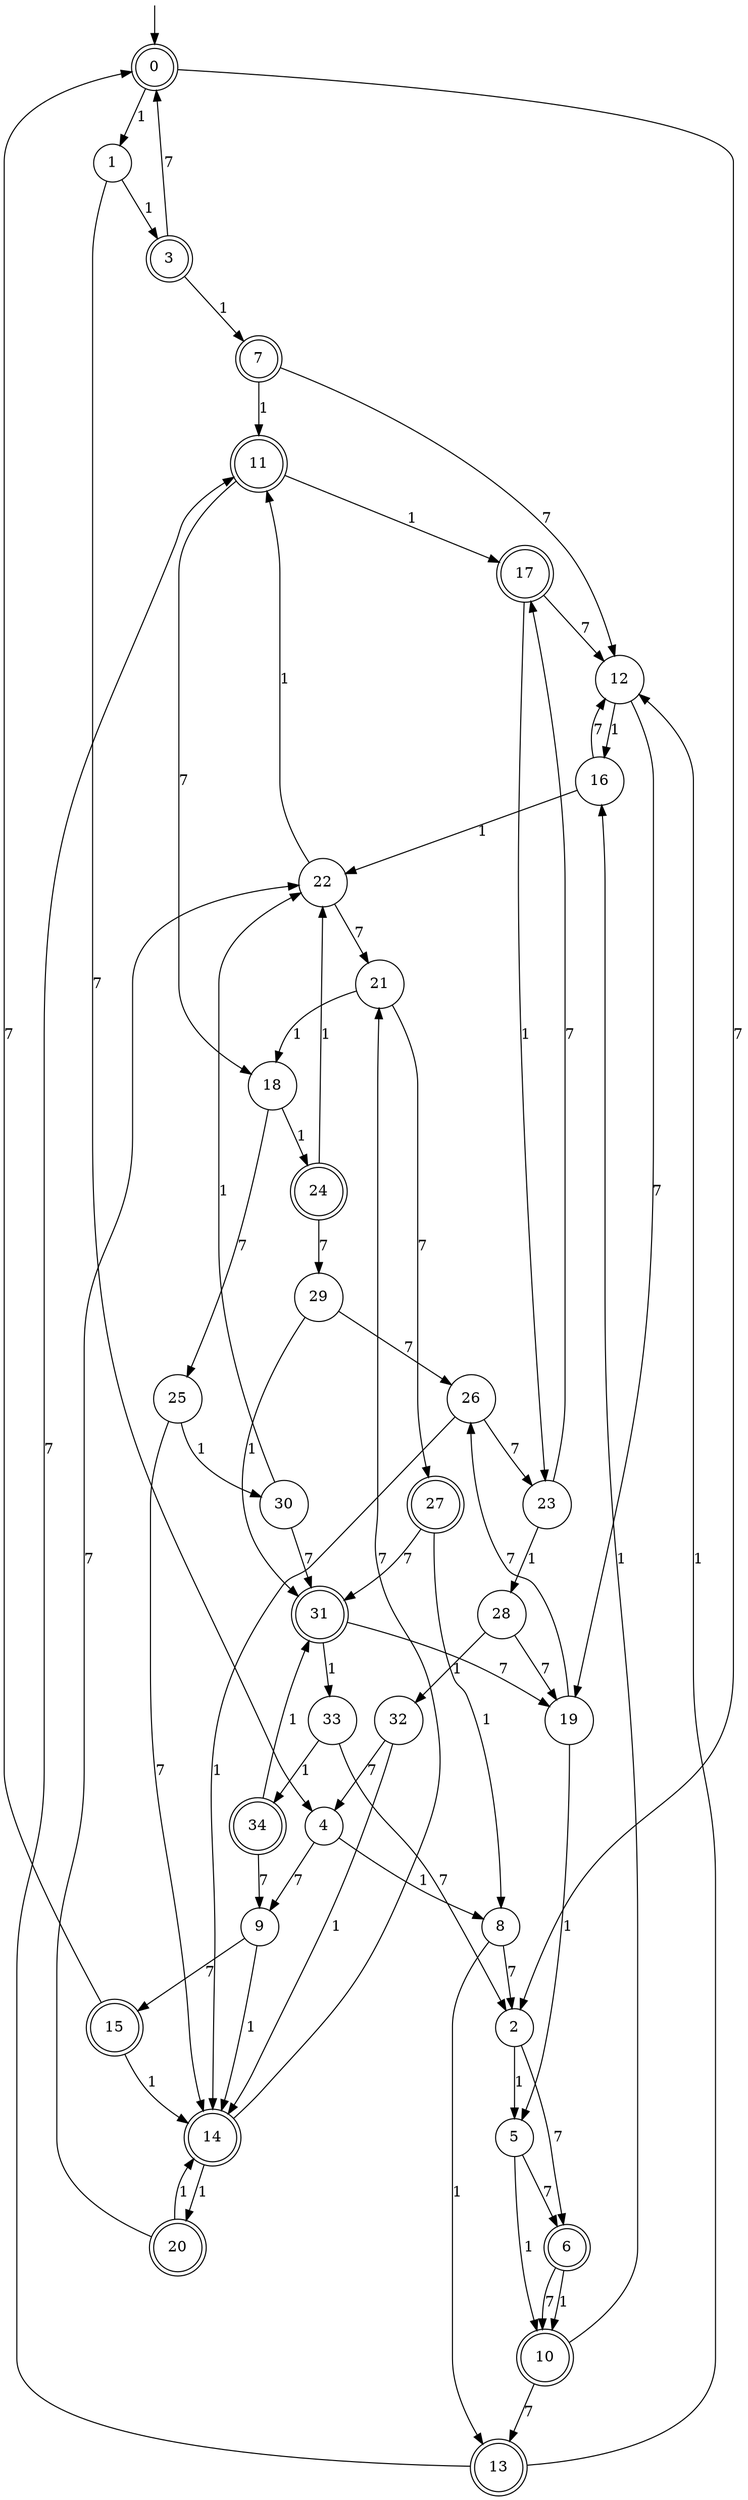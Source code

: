 digraph g {

	s0 [shape="doublecircle" label="0"];
	s1 [shape="circle" label="1"];
	s2 [shape="circle" label="2"];
	s3 [shape="doublecircle" label="3"];
	s4 [shape="circle" label="4"];
	s5 [shape="circle" label="5"];
	s6 [shape="doublecircle" label="6"];
	s7 [shape="doublecircle" label="7"];
	s8 [shape="circle" label="8"];
	s9 [shape="circle" label="9"];
	s10 [shape="doublecircle" label="10"];
	s11 [shape="doublecircle" label="11"];
	s12 [shape="circle" label="12"];
	s13 [shape="doublecircle" label="13"];
	s14 [shape="doublecircle" label="14"];
	s15 [shape="doublecircle" label="15"];
	s16 [shape="circle" label="16"];
	s17 [shape="doublecircle" label="17"];
	s18 [shape="circle" label="18"];
	s19 [shape="circle" label="19"];
	s20 [shape="doublecircle" label="20"];
	s21 [shape="circle" label="21"];
	s22 [shape="circle" label="22"];
	s23 [shape="circle" label="23"];
	s24 [shape="doublecircle" label="24"];
	s25 [shape="circle" label="25"];
	s26 [shape="circle" label="26"];
	s27 [shape="doublecircle" label="27"];
	s28 [shape="circle" label="28"];
	s29 [shape="circle" label="29"];
	s30 [shape="circle" label="30"];
	s31 [shape="doublecircle" label="31"];
	s32 [shape="circle" label="32"];
	s33 [shape="circle" label="33"];
	s34 [shape="doublecircle" label="34"];
	s0 -> s1 [label="1"];
	s0 -> s2 [label="7"];
	s1 -> s3 [label="1"];
	s1 -> s4 [label="7"];
	s2 -> s5 [label="1"];
	s2 -> s6 [label="7"];
	s3 -> s7 [label="1"];
	s3 -> s0 [label="7"];
	s4 -> s8 [label="1"];
	s4 -> s9 [label="7"];
	s5 -> s10 [label="1"];
	s5 -> s6 [label="7"];
	s6 -> s10 [label="1"];
	s6 -> s10 [label="7"];
	s7 -> s11 [label="1"];
	s7 -> s12 [label="7"];
	s8 -> s13 [label="1"];
	s8 -> s2 [label="7"];
	s9 -> s14 [label="1"];
	s9 -> s15 [label="7"];
	s10 -> s16 [label="1"];
	s10 -> s13 [label="7"];
	s11 -> s17 [label="1"];
	s11 -> s18 [label="7"];
	s12 -> s16 [label="1"];
	s12 -> s19 [label="7"];
	s13 -> s12 [label="1"];
	s13 -> s11 [label="7"];
	s14 -> s20 [label="1"];
	s14 -> s21 [label="7"];
	s15 -> s14 [label="1"];
	s15 -> s0 [label="7"];
	s16 -> s22 [label="1"];
	s16 -> s12 [label="7"];
	s17 -> s23 [label="1"];
	s17 -> s12 [label="7"];
	s18 -> s24 [label="1"];
	s18 -> s25 [label="7"];
	s19 -> s5 [label="1"];
	s19 -> s26 [label="7"];
	s20 -> s14 [label="1"];
	s20 -> s22 [label="7"];
	s21 -> s18 [label="1"];
	s21 -> s27 [label="7"];
	s22 -> s11 [label="1"];
	s22 -> s21 [label="7"];
	s23 -> s28 [label="1"];
	s23 -> s17 [label="7"];
	s24 -> s22 [label="1"];
	s24 -> s29 [label="7"];
	s25 -> s30 [label="1"];
	s25 -> s14 [label="7"];
	s26 -> s14 [label="1"];
	s26 -> s23 [label="7"];
	s27 -> s8 [label="1"];
	s27 -> s31 [label="7"];
	s28 -> s32 [label="1"];
	s28 -> s19 [label="7"];
	s29 -> s31 [label="1"];
	s29 -> s26 [label="7"];
	s30 -> s22 [label="1"];
	s30 -> s31 [label="7"];
	s31 -> s33 [label="1"];
	s31 -> s19 [label="7"];
	s32 -> s14 [label="1"];
	s32 -> s4 [label="7"];
	s33 -> s34 [label="1"];
	s33 -> s2 [label="7"];
	s34 -> s31 [label="1"];
	s34 -> s9 [label="7"];

__start0 [label="" shape="none" width="0" height="0"];
__start0 -> s0;

}

